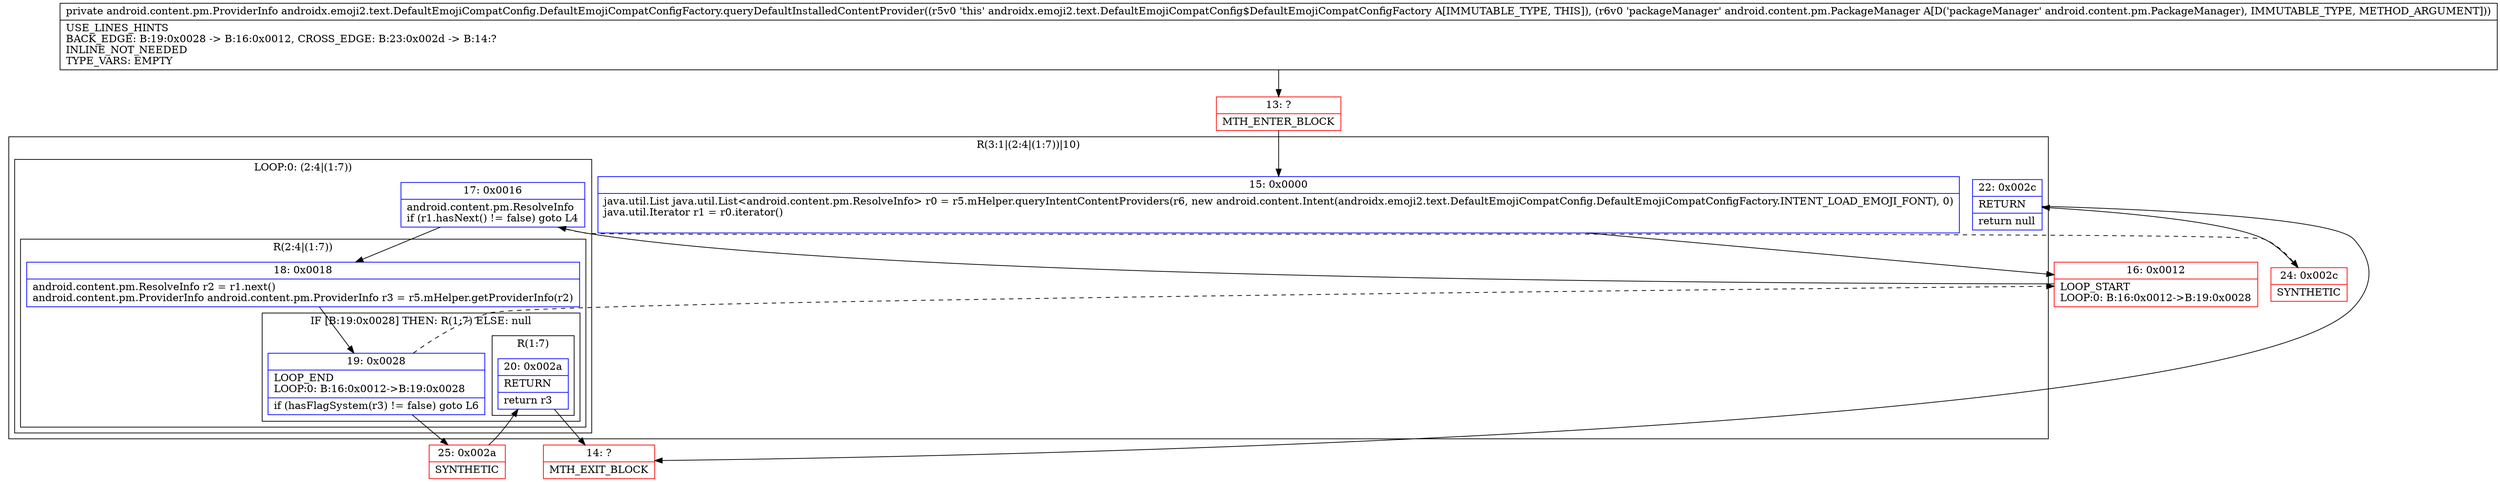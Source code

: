 digraph "CFG forandroidx.emoji2.text.DefaultEmojiCompatConfig.DefaultEmojiCompatConfigFactory.queryDefaultInstalledContentProvider(Landroid\/content\/pm\/PackageManager;)Landroid\/content\/pm\/ProviderInfo;" {
subgraph cluster_Region_1049366116 {
label = "R(3:1|(2:4|(1:7))|10)";
node [shape=record,color=blue];
Node_15 [shape=record,label="{15\:\ 0x0000|java.util.List java.util.List\<android.content.pm.ResolveInfo\> r0 = r5.mHelper.queryIntentContentProviders(r6, new android.content.Intent(androidx.emoji2.text.DefaultEmojiCompatConfig.DefaultEmojiCompatConfigFactory.INTENT_LOAD_EMOJI_FONT), 0)\ljava.util.Iterator r1 = r0.iterator()\l\l}"];
subgraph cluster_LoopRegion_455981471 {
label = "LOOP:0: (2:4|(1:7))";
node [shape=record,color=blue];
Node_17 [shape=record,label="{17\:\ 0x0016|android.content.pm.ResolveInfo \lif (r1.hasNext() != false) goto L4\l}"];
subgraph cluster_Region_613920031 {
label = "R(2:4|(1:7))";
node [shape=record,color=blue];
Node_18 [shape=record,label="{18\:\ 0x0018|android.content.pm.ResolveInfo r2 = r1.next()\landroid.content.pm.ProviderInfo android.content.pm.ProviderInfo r3 = r5.mHelper.getProviderInfo(r2)\l}"];
subgraph cluster_IfRegion_554014720 {
label = "IF [B:19:0x0028] THEN: R(1:7) ELSE: null";
node [shape=record,color=blue];
Node_19 [shape=record,label="{19\:\ 0x0028|LOOP_END\lLOOP:0: B:16:0x0012\-\>B:19:0x0028\l|if (hasFlagSystem(r3) != false) goto L6\l}"];
subgraph cluster_Region_1742471360 {
label = "R(1:7)";
node [shape=record,color=blue];
Node_20 [shape=record,label="{20\:\ 0x002a|RETURN\l|return r3\l}"];
}
}
}
}
Node_22 [shape=record,label="{22\:\ 0x002c|RETURN\l|return null\l}"];
}
Node_13 [shape=record,color=red,label="{13\:\ ?|MTH_ENTER_BLOCK\l}"];
Node_16 [shape=record,color=red,label="{16\:\ 0x0012|LOOP_START\lLOOP:0: B:16:0x0012\-\>B:19:0x0028\l}"];
Node_25 [shape=record,color=red,label="{25\:\ 0x002a|SYNTHETIC\l}"];
Node_14 [shape=record,color=red,label="{14\:\ ?|MTH_EXIT_BLOCK\l}"];
Node_24 [shape=record,color=red,label="{24\:\ 0x002c|SYNTHETIC\l}"];
MethodNode[shape=record,label="{private android.content.pm.ProviderInfo androidx.emoji2.text.DefaultEmojiCompatConfig.DefaultEmojiCompatConfigFactory.queryDefaultInstalledContentProvider((r5v0 'this' androidx.emoji2.text.DefaultEmojiCompatConfig$DefaultEmojiCompatConfigFactory A[IMMUTABLE_TYPE, THIS]), (r6v0 'packageManager' android.content.pm.PackageManager A[D('packageManager' android.content.pm.PackageManager), IMMUTABLE_TYPE, METHOD_ARGUMENT]))  | USE_LINES_HINTS\lBACK_EDGE: B:19:0x0028 \-\> B:16:0x0012, CROSS_EDGE: B:23:0x002d \-\> B:14:?\lINLINE_NOT_NEEDED\lTYPE_VARS: EMPTY\l}"];
MethodNode -> Node_13;Node_15 -> Node_16;
Node_17 -> Node_18;
Node_17 -> Node_24[style=dashed];
Node_18 -> Node_19;
Node_19 -> Node_16[style=dashed];
Node_19 -> Node_25;
Node_20 -> Node_14;
Node_22 -> Node_14;
Node_13 -> Node_15;
Node_16 -> Node_17;
Node_25 -> Node_20;
Node_24 -> Node_22;
}

